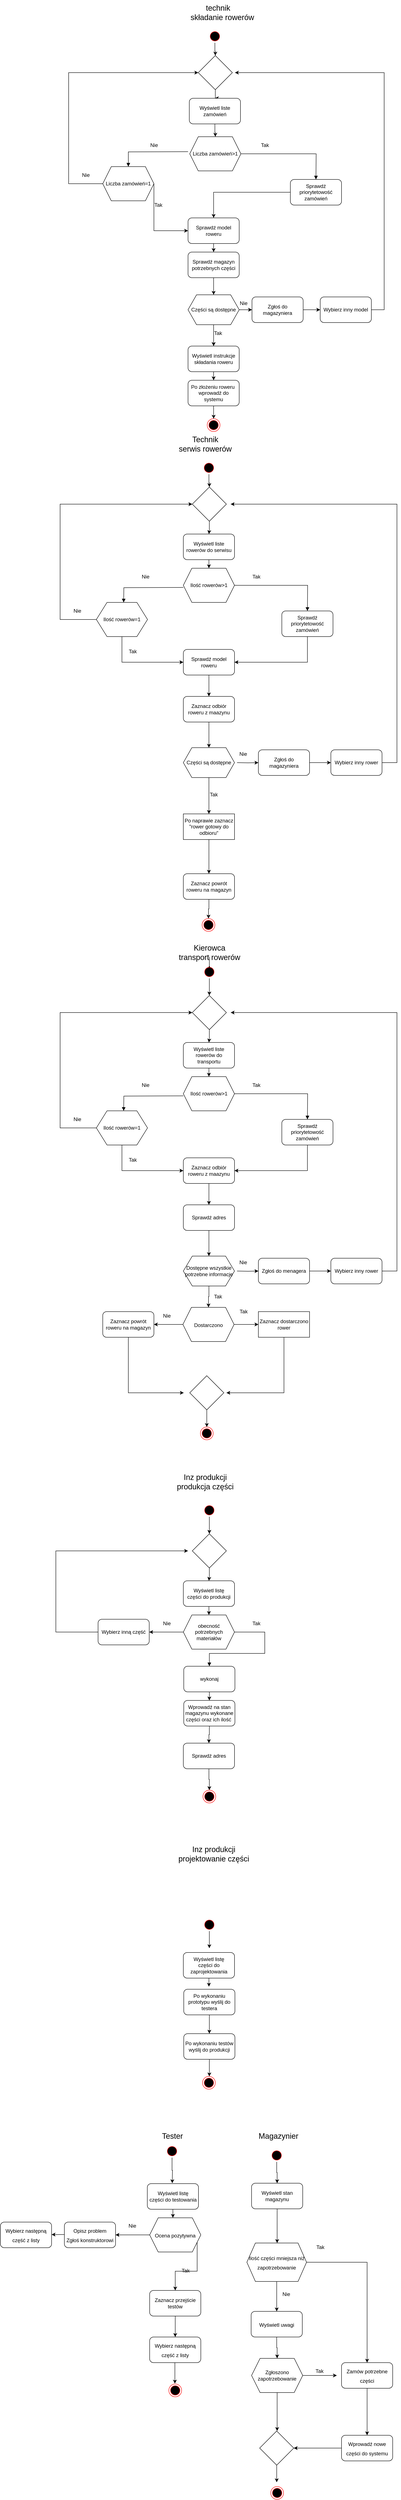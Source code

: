 <mxfile version="20.8.10" type="device"><diagram id="e-89voYU3TC_vTLR0w-W" name="Strona-1"><mxGraphModel dx="2787" dy="2006" grid="1" gridSize="10" guides="1" tooltips="1" connect="1" arrows="1" fold="1" page="1" pageScale="1" pageWidth="827" pageHeight="1169" math="0" shadow="0"><root><mxCell id="0"/><mxCell id="1" parent="0"/><mxCell id="k3LEmRbGKqwVPlbEcrxf-51" value="" style="edgeStyle=orthogonalEdgeStyle;rounded=0;orthogonalLoop=1;jettySize=auto;html=1;" parent="1" source="k3LEmRbGKqwVPlbEcrxf-1" target="k3LEmRbGKqwVPlbEcrxf-50" edge="1"><mxGeometry relative="1" as="geometry"/></mxCell><mxCell id="k3LEmRbGKqwVPlbEcrxf-1" value="" style="ellipse;html=1;shape=startState;fillColor=#000000;strokeColor=#ff0000;" parent="1" vertex="1"><mxGeometry x="398" y="90" width="30" height="30" as="geometry"/></mxCell><mxCell id="k3LEmRbGKqwVPlbEcrxf-4" value="Liczba zamówień&amp;gt;1" style="shape=hexagon;perimeter=hexagonPerimeter2;whiteSpace=wrap;html=1;fixedSize=1;" parent="1" vertex="1"><mxGeometry x="354" y="340" width="120" height="80" as="geometry"/></mxCell><mxCell id="k3LEmRbGKqwVPlbEcrxf-7" value="Tak" style="text;html=1;align=center;verticalAlign=middle;resizable=0;points=[];autosize=1;strokeColor=none;fillColor=none;" parent="1" vertex="1"><mxGeometry x="510" y="345" width="40" height="30" as="geometry"/></mxCell><mxCell id="k3LEmRbGKqwVPlbEcrxf-10" value="Nie" style="text;html=1;align=center;verticalAlign=middle;resizable=0;points=[];autosize=1;strokeColor=none;fillColor=none;" parent="1" vertex="1"><mxGeometry x="250" y="345" width="40" height="30" as="geometry"/></mxCell><mxCell id="k3LEmRbGKqwVPlbEcrxf-12" value="" style="endArrow=block;endFill=1;html=1;edgeStyle=orthogonalEdgeStyle;align=left;verticalAlign=top;rounded=0;exitX=1;exitY=0.5;exitDx=0;exitDy=0;" parent="1" source="k3LEmRbGKqwVPlbEcrxf-4" edge="1"><mxGeometry x="-1" relative="1" as="geometry"><mxPoint x="530" y="390" as="sourcePoint"/><mxPoint x="650" y="440" as="targetPoint"/></mxGeometry></mxCell><mxCell id="k3LEmRbGKqwVPlbEcrxf-14" value="" style="endArrow=block;endFill=1;html=1;edgeStyle=orthogonalEdgeStyle;align=left;verticalAlign=top;rounded=0;" parent="1" target="k3LEmRbGKqwVPlbEcrxf-26" edge="1"><mxGeometry x="-1" relative="1" as="geometry"><mxPoint x="350" y="375" as="sourcePoint"/><mxPoint x="200" y="420" as="targetPoint"/></mxGeometry></mxCell><mxCell id="k3LEmRbGKqwVPlbEcrxf-22" value="" style="edgeStyle=orthogonalEdgeStyle;rounded=0;orthogonalLoop=1;jettySize=auto;html=1;" parent="1" source="k3LEmRbGKqwVPlbEcrxf-16" target="k3LEmRbGKqwVPlbEcrxf-21" edge="1"><mxGeometry relative="1" as="geometry"/></mxCell><mxCell id="k3LEmRbGKqwVPlbEcrxf-16" value="Sprawdź priorytetowość zamówień" style="rounded=1;whiteSpace=wrap;html=1;" parent="1" vertex="1"><mxGeometry x="590" y="440" width="120" height="60" as="geometry"/></mxCell><mxCell id="k3LEmRbGKqwVPlbEcrxf-23" value="" style="edgeStyle=orthogonalEdgeStyle;rounded=0;orthogonalLoop=1;jettySize=auto;html=1;" parent="1" source="k3LEmRbGKqwVPlbEcrxf-21" edge="1"><mxGeometry relative="1" as="geometry"><mxPoint x="410.059" y="610" as="targetPoint"/></mxGeometry></mxCell><mxCell id="k3LEmRbGKqwVPlbEcrxf-21" value="Sprawdź model roweru" style="whiteSpace=wrap;html=1;rounded=1;" parent="1" vertex="1"><mxGeometry x="350" y="530" width="120" height="60" as="geometry"/></mxCell><mxCell id="k3LEmRbGKqwVPlbEcrxf-27" value="" style="edgeStyle=orthogonalEdgeStyle;rounded=0;orthogonalLoop=1;jettySize=auto;html=1;entryX=0;entryY=0.5;entryDx=0;entryDy=0;" parent="1" source="k3LEmRbGKqwVPlbEcrxf-26" target="k3LEmRbGKqwVPlbEcrxf-21" edge="1"><mxGeometry relative="1" as="geometry"><mxPoint x="310" y="500" as="targetPoint"/><Array as="points"><mxPoint x="270" y="560"/></Array></mxGeometry></mxCell><mxCell id="k3LEmRbGKqwVPlbEcrxf-30" value="" style="edgeStyle=orthogonalEdgeStyle;rounded=0;orthogonalLoop=1;jettySize=auto;html=1;entryX=0;entryY=0.5;entryDx=0;entryDy=0;" parent="1" source="k3LEmRbGKqwVPlbEcrxf-26" target="k3LEmRbGKqwVPlbEcrxf-50" edge="1"><mxGeometry relative="1" as="geometry"><mxPoint x="380" y="130" as="targetPoint"/><Array as="points"><mxPoint x="70" y="450"/><mxPoint x="70" y="190"/></Array></mxGeometry></mxCell><mxCell id="k3LEmRbGKqwVPlbEcrxf-26" value="Liczba zamówień=1" style="shape=hexagon;perimeter=hexagonPerimeter2;whiteSpace=wrap;html=1;fixedSize=1;" parent="1" vertex="1"><mxGeometry x="150" y="410" width="120" height="80" as="geometry"/></mxCell><mxCell id="k3LEmRbGKqwVPlbEcrxf-28" value="Tak" style="text;html=1;align=center;verticalAlign=middle;resizable=0;points=[];autosize=1;strokeColor=none;fillColor=none;" parent="1" vertex="1"><mxGeometry x="260" y="485" width="40" height="30" as="geometry"/></mxCell><mxCell id="k3LEmRbGKqwVPlbEcrxf-31" value="Nie" style="text;html=1;align=center;verticalAlign=middle;resizable=0;points=[];autosize=1;strokeColor=none;fillColor=none;" parent="1" vertex="1"><mxGeometry x="90" y="415" width="40" height="30" as="geometry"/></mxCell><mxCell id="k3LEmRbGKqwVPlbEcrxf-35" value="" style="edgeStyle=orthogonalEdgeStyle;rounded=0;orthogonalLoop=1;jettySize=auto;html=1;" parent="1" source="k3LEmRbGKqwVPlbEcrxf-32" target="k3LEmRbGKqwVPlbEcrxf-34" edge="1"><mxGeometry relative="1" as="geometry"/></mxCell><mxCell id="k3LEmRbGKqwVPlbEcrxf-32" value="Wyświetl instrukcje składania roweru" style="whiteSpace=wrap;html=1;rounded=1;" parent="1" vertex="1"><mxGeometry x="350" y="830" width="120" height="60" as="geometry"/></mxCell><mxCell id="k3LEmRbGKqwVPlbEcrxf-37" value="" style="edgeStyle=orthogonalEdgeStyle;rounded=0;orthogonalLoop=1;jettySize=auto;html=1;" parent="1" source="k3LEmRbGKqwVPlbEcrxf-34" target="k3LEmRbGKqwVPlbEcrxf-36" edge="1"><mxGeometry relative="1" as="geometry"/></mxCell><mxCell id="k3LEmRbGKqwVPlbEcrxf-34" value="Po złożeniu roweru&amp;nbsp;&lt;br&gt;wprowadź do systemu" style="whiteSpace=wrap;html=1;rounded=1;" parent="1" vertex="1"><mxGeometry x="350" y="910" width="120" height="60" as="geometry"/></mxCell><mxCell id="k3LEmRbGKqwVPlbEcrxf-36" value="" style="ellipse;html=1;shape=endState;fillColor=#000000;strokeColor=#ff0000;" parent="1" vertex="1"><mxGeometry x="395" y="1000" width="30" height="30" as="geometry"/></mxCell><mxCell id="k3LEmRbGKqwVPlbEcrxf-104" value="" style="edgeStyle=orthogonalEdgeStyle;rounded=0;orthogonalLoop=1;jettySize=auto;html=1;" parent="1" source="k3LEmRbGKqwVPlbEcrxf-38" target="k3LEmRbGKqwVPlbEcrxf-101" edge="1"><mxGeometry relative="1" as="geometry"/></mxCell><mxCell id="k3LEmRbGKqwVPlbEcrxf-38" value="" style="ellipse;html=1;shape=startState;fillColor=#000000;strokeColor=#ff0000;" parent="1" vertex="1"><mxGeometry x="384" y="1100" width="30" height="30" as="geometry"/></mxCell><mxCell id="k3LEmRbGKqwVPlbEcrxf-171" value="" style="edgeStyle=orthogonalEdgeStyle;rounded=0;orthogonalLoop=1;jettySize=auto;html=1;fontSize=18;" parent="1" source="k3LEmRbGKqwVPlbEcrxf-44" target="k3LEmRbGKqwVPlbEcrxf-153" edge="1"><mxGeometry relative="1" as="geometry"/></mxCell><mxCell id="k3LEmRbGKqwVPlbEcrxf-187" value="" style="edgeStyle=orthogonalEdgeStyle;rounded=0;orthogonalLoop=1;jettySize=auto;html=1;fontSize=12;" parent="1" source="k3LEmRbGKqwVPlbEcrxf-44" target="k3LEmRbGKqwVPlbEcrxf-136" edge="1"><mxGeometry relative="1" as="geometry"/></mxCell><mxCell id="k3LEmRbGKqwVPlbEcrxf-44" value="" style="ellipse;html=1;shape=startState;fillColor=#000000;strokeColor=#ff0000;" parent="1" vertex="1"><mxGeometry x="385" y="2280" width="30" height="30" as="geometry"/></mxCell><mxCell id="k3LEmRbGKqwVPlbEcrxf-85" value="" style="edgeStyle=orthogonalEdgeStyle;rounded=0;orthogonalLoop=1;jettySize=auto;html=1;" parent="1" source="k3LEmRbGKqwVPlbEcrxf-46" target="k3LEmRbGKqwVPlbEcrxf-78" edge="1"><mxGeometry relative="1" as="geometry"/></mxCell><mxCell id="k3LEmRbGKqwVPlbEcrxf-46" value="Wyświetl liste rowerów do serwisu" style="rounded=1;whiteSpace=wrap;html=1;" parent="1" vertex="1"><mxGeometry x="339" y="1270" width="120" height="60" as="geometry"/></mxCell><mxCell id="k3LEmRbGKqwVPlbEcrxf-64" value="" style="edgeStyle=orthogonalEdgeStyle;rounded=0;orthogonalLoop=1;jettySize=auto;html=1;entryX=0.5;entryY=0;entryDx=0;entryDy=0;" parent="1" source="k3LEmRbGKqwVPlbEcrxf-49" target="k3LEmRbGKqwVPlbEcrxf-32" edge="1"><mxGeometry relative="1" as="geometry"><mxPoint x="270" y="725" as="targetPoint"/></mxGeometry></mxCell><mxCell id="k3LEmRbGKqwVPlbEcrxf-67" value="" style="edgeStyle=orthogonalEdgeStyle;rounded=0;orthogonalLoop=1;jettySize=auto;html=1;" parent="1" source="k3LEmRbGKqwVPlbEcrxf-49" target="k3LEmRbGKqwVPlbEcrxf-32" edge="1"><mxGeometry relative="1" as="geometry"/></mxCell><mxCell id="k3LEmRbGKqwVPlbEcrxf-72" value="" style="edgeStyle=orthogonalEdgeStyle;rounded=0;orthogonalLoop=1;jettySize=auto;html=1;" parent="1" source="k3LEmRbGKqwVPlbEcrxf-49" target="k3LEmRbGKqwVPlbEcrxf-71" edge="1"><mxGeometry relative="1" as="geometry"/></mxCell><mxCell id="k3LEmRbGKqwVPlbEcrxf-49" value="Części są dostępne" style="shape=hexagon;perimeter=hexagonPerimeter2;whiteSpace=wrap;html=1;fixedSize=1;" parent="1" vertex="1"><mxGeometry x="350" y="710" width="120" height="70" as="geometry"/></mxCell><mxCell id="k3LEmRbGKqwVPlbEcrxf-54" value="" style="edgeStyle=orthogonalEdgeStyle;rounded=0;orthogonalLoop=1;jettySize=auto;html=1;" parent="1" source="k3LEmRbGKqwVPlbEcrxf-50" target="k3LEmRbGKqwVPlbEcrxf-53" edge="1"><mxGeometry relative="1" as="geometry"/></mxCell><mxCell id="k3LEmRbGKqwVPlbEcrxf-50" value="" style="rhombus;whiteSpace=wrap;html=1;" parent="1" vertex="1"><mxGeometry x="374" y="150" width="80" height="80" as="geometry"/></mxCell><mxCell id="k3LEmRbGKqwVPlbEcrxf-55" value="" style="edgeStyle=orthogonalEdgeStyle;rounded=0;orthogonalLoop=1;jettySize=auto;html=1;" parent="1" source="k3LEmRbGKqwVPlbEcrxf-53" target="k3LEmRbGKqwVPlbEcrxf-4" edge="1"><mxGeometry relative="1" as="geometry"/></mxCell><mxCell id="k3LEmRbGKqwVPlbEcrxf-53" value="Wyświetl liste zamówień" style="rounded=1;whiteSpace=wrap;html=1;" parent="1" vertex="1"><mxGeometry x="353" y="250" width="120" height="60" as="geometry"/></mxCell><mxCell id="k3LEmRbGKqwVPlbEcrxf-60" value="" style="edgeStyle=orthogonalEdgeStyle;rounded=0;orthogonalLoop=1;jettySize=auto;html=1;" parent="1" source="k3LEmRbGKqwVPlbEcrxf-59" target="k3LEmRbGKqwVPlbEcrxf-49" edge="1"><mxGeometry relative="1" as="geometry"/></mxCell><mxCell id="k3LEmRbGKqwVPlbEcrxf-59" value="Sprawdź magazyn potrzebnych części" style="rounded=1;whiteSpace=wrap;html=1;" parent="1" vertex="1"><mxGeometry x="350" y="610" width="120" height="60" as="geometry"/></mxCell><mxCell id="k3LEmRbGKqwVPlbEcrxf-68" value="Tak" style="text;html=1;align=center;verticalAlign=middle;resizable=0;points=[];autosize=1;strokeColor=none;fillColor=none;" parent="1" vertex="1"><mxGeometry x="400" y="785" width="40" height="30" as="geometry"/></mxCell><mxCell id="k3LEmRbGKqwVPlbEcrxf-75" value="" style="edgeStyle=orthogonalEdgeStyle;rounded=0;orthogonalLoop=1;jettySize=auto;html=1;" parent="1" source="k3LEmRbGKqwVPlbEcrxf-71" target="k3LEmRbGKqwVPlbEcrxf-74" edge="1"><mxGeometry relative="1" as="geometry"/></mxCell><mxCell id="k3LEmRbGKqwVPlbEcrxf-71" value="Zgłoś do magazyniera" style="rounded=1;whiteSpace=wrap;html=1;" parent="1" vertex="1"><mxGeometry x="500" y="715" width="120" height="60" as="geometry"/></mxCell><mxCell id="k3LEmRbGKqwVPlbEcrxf-77" value="" style="edgeStyle=orthogonalEdgeStyle;rounded=0;orthogonalLoop=1;jettySize=auto;html=1;" parent="1" source="k3LEmRbGKqwVPlbEcrxf-74" edge="1"><mxGeometry relative="1" as="geometry"><mxPoint x="460" y="190" as="targetPoint"/><Array as="points"><mxPoint x="810" y="745"/><mxPoint x="810" y="190"/><mxPoint x="470" y="190"/></Array></mxGeometry></mxCell><mxCell id="k3LEmRbGKqwVPlbEcrxf-74" value="Wybierz inny model" style="whiteSpace=wrap;html=1;rounded=1;" parent="1" vertex="1"><mxGeometry x="660" y="715" width="120" height="60" as="geometry"/></mxCell><mxCell id="k3LEmRbGKqwVPlbEcrxf-78" value="Ilość rowerów&amp;gt;1" style="shape=hexagon;perimeter=hexagonPerimeter2;whiteSpace=wrap;html=1;fixedSize=1;" parent="1" vertex="1"><mxGeometry x="339" y="1350" width="120" height="80" as="geometry"/></mxCell><mxCell id="k3LEmRbGKqwVPlbEcrxf-79" value="Tak" style="text;html=1;align=center;verticalAlign=middle;resizable=0;points=[];autosize=1;strokeColor=none;fillColor=none;" parent="1" vertex="1"><mxGeometry x="490" y="1355" width="40" height="30" as="geometry"/></mxCell><mxCell id="k3LEmRbGKqwVPlbEcrxf-80" value="Nie" style="text;html=1;align=center;verticalAlign=middle;resizable=0;points=[];autosize=1;strokeColor=none;fillColor=none;" parent="1" vertex="1"><mxGeometry x="230" y="1355" width="40" height="30" as="geometry"/></mxCell><mxCell id="k3LEmRbGKqwVPlbEcrxf-81" value="" style="endArrow=block;endFill=1;html=1;edgeStyle=orthogonalEdgeStyle;align=left;verticalAlign=top;rounded=0;exitX=1;exitY=0.5;exitDx=0;exitDy=0;" parent="1" source="k3LEmRbGKqwVPlbEcrxf-78" edge="1"><mxGeometry x="-1" relative="1" as="geometry"><mxPoint x="510" y="1400" as="sourcePoint"/><mxPoint x="630" y="1450" as="targetPoint"/></mxGeometry></mxCell><mxCell id="k3LEmRbGKqwVPlbEcrxf-82" value="" style="endArrow=block;endFill=1;html=1;edgeStyle=orthogonalEdgeStyle;align=left;verticalAlign=top;rounded=0;" parent="1" edge="1"><mxGeometry x="-1" relative="1" as="geometry"><mxPoint x="339" y="1395" as="sourcePoint"/><mxPoint x="199.0" y="1430" as="targetPoint"/></mxGeometry></mxCell><mxCell id="k3LEmRbGKqwVPlbEcrxf-97" value="" style="edgeStyle=orthogonalEdgeStyle;rounded=0;orthogonalLoop=1;jettySize=auto;html=1;entryX=1;entryY=0.5;entryDx=0;entryDy=0;" parent="1" source="k3LEmRbGKqwVPlbEcrxf-83" target="k3LEmRbGKqwVPlbEcrxf-93" edge="1"><mxGeometry relative="1" as="geometry"><mxPoint x="470" y="1580" as="targetPoint"/><Array as="points"><mxPoint x="630" y="1570"/><mxPoint x="459" y="1570"/></Array></mxGeometry></mxCell><mxCell id="k3LEmRbGKqwVPlbEcrxf-83" value="Sprawdź priorytetowość zamówień" style="rounded=1;whiteSpace=wrap;html=1;" parent="1" vertex="1"><mxGeometry x="570" y="1450" width="120" height="60" as="geometry"/></mxCell><mxCell id="k3LEmRbGKqwVPlbEcrxf-84" value="Tak" style="text;html=1;align=center;verticalAlign=middle;resizable=0;points=[];autosize=1;strokeColor=none;fillColor=none;" parent="1" vertex="1"><mxGeometry x="200" y="1530" width="40" height="30" as="geometry"/></mxCell><mxCell id="k3LEmRbGKqwVPlbEcrxf-122" value="" style="edgeStyle=orthogonalEdgeStyle;rounded=0;orthogonalLoop=1;jettySize=auto;html=1;" parent="1" source="k3LEmRbGKqwVPlbEcrxf-93" target="k3LEmRbGKqwVPlbEcrxf-121" edge="1"><mxGeometry relative="1" as="geometry"/></mxCell><mxCell id="k3LEmRbGKqwVPlbEcrxf-93" value="Sprawdź model roweru" style="whiteSpace=wrap;html=1;rounded=1;" parent="1" vertex="1"><mxGeometry x="339" y="1540" width="120" height="60" as="geometry"/></mxCell><mxCell id="k3LEmRbGKqwVPlbEcrxf-107" value="" style="edgeStyle=orthogonalEdgeStyle;rounded=0;orthogonalLoop=1;jettySize=auto;html=1;entryX=0;entryY=0.5;entryDx=0;entryDy=0;" parent="1" source="k3LEmRbGKqwVPlbEcrxf-94" target="k3LEmRbGKqwVPlbEcrxf-101" edge="1"><mxGeometry relative="1" as="geometry"><mxPoint x="260" y="1140" as="targetPoint"/><Array as="points"><mxPoint x="50" y="1470"/><mxPoint x="50" y="1200"/></Array></mxGeometry></mxCell><mxCell id="k3LEmRbGKqwVPlbEcrxf-109" value="" style="edgeStyle=orthogonalEdgeStyle;rounded=0;orthogonalLoop=1;jettySize=auto;html=1;entryX=0;entryY=0.5;entryDx=0;entryDy=0;" parent="1" source="k3LEmRbGKqwVPlbEcrxf-94" target="k3LEmRbGKqwVPlbEcrxf-93" edge="1"><mxGeometry relative="1" as="geometry"><mxPoint x="195" y="1590" as="targetPoint"/><Array as="points"><mxPoint x="195" y="1570"/></Array></mxGeometry></mxCell><mxCell id="k3LEmRbGKqwVPlbEcrxf-94" value="Ilość rowerów=1" style="shape=hexagon;perimeter=hexagonPerimeter2;whiteSpace=wrap;html=1;fixedSize=1;size=25;" parent="1" vertex="1"><mxGeometry x="135" y="1430" width="120" height="80" as="geometry"/></mxCell><mxCell id="k3LEmRbGKqwVPlbEcrxf-105" value="" style="edgeStyle=orthogonalEdgeStyle;rounded=0;orthogonalLoop=1;jettySize=auto;html=1;" parent="1" source="k3LEmRbGKqwVPlbEcrxf-101" edge="1"><mxGeometry relative="1" as="geometry"><mxPoint x="399" y="1270" as="targetPoint"/></mxGeometry></mxCell><mxCell id="k3LEmRbGKqwVPlbEcrxf-101" value="" style="rhombus;whiteSpace=wrap;html=1;" parent="1" vertex="1"><mxGeometry x="360" y="1160" width="80" height="80" as="geometry"/></mxCell><mxCell id="k3LEmRbGKqwVPlbEcrxf-110" value="Nie" style="text;html=1;align=center;verticalAlign=middle;resizable=0;points=[];autosize=1;strokeColor=none;fillColor=none;" parent="1" vertex="1"><mxGeometry x="70" y="1435" width="40" height="30" as="geometry"/></mxCell><mxCell id="k3LEmRbGKqwVPlbEcrxf-111" value="" style="edgeStyle=orthogonalEdgeStyle;rounded=0;orthogonalLoop=1;jettySize=auto;html=1;" parent="1" target="k3LEmRbGKqwVPlbEcrxf-114" edge="1"><mxGeometry relative="1" as="geometry"><mxPoint x="465" y="1805" as="sourcePoint"/></mxGeometry></mxCell><mxCell id="k3LEmRbGKqwVPlbEcrxf-125" value="" style="edgeStyle=orthogonalEdgeStyle;rounded=0;orthogonalLoop=1;jettySize=auto;html=1;" parent="1" source="k3LEmRbGKqwVPlbEcrxf-112" target="k3LEmRbGKqwVPlbEcrxf-124" edge="1"><mxGeometry relative="1" as="geometry"/></mxCell><mxCell id="k3LEmRbGKqwVPlbEcrxf-112" value="Części są dostępne" style="shape=hexagon;perimeter=hexagonPerimeter2;whiteSpace=wrap;html=1;fixedSize=1;" parent="1" vertex="1"><mxGeometry x="339" y="1770" width="120" height="70" as="geometry"/></mxCell><mxCell id="k3LEmRbGKqwVPlbEcrxf-113" value="" style="edgeStyle=orthogonalEdgeStyle;rounded=0;orthogonalLoop=1;jettySize=auto;html=1;" parent="1" source="k3LEmRbGKqwVPlbEcrxf-114" target="k3LEmRbGKqwVPlbEcrxf-115" edge="1"><mxGeometry relative="1" as="geometry"/></mxCell><mxCell id="k3LEmRbGKqwVPlbEcrxf-114" value="Zgłoś do magazyniera" style="rounded=1;whiteSpace=wrap;html=1;" parent="1" vertex="1"><mxGeometry x="515" y="1775" width="120" height="60" as="geometry"/></mxCell><mxCell id="k3LEmRbGKqwVPlbEcrxf-120" value="" style="edgeStyle=orthogonalEdgeStyle;rounded=0;orthogonalLoop=1;jettySize=auto;html=1;" parent="1" source="k3LEmRbGKqwVPlbEcrxf-115" edge="1"><mxGeometry relative="1" as="geometry"><mxPoint x="450" y="1200" as="targetPoint"/><Array as="points"><mxPoint x="840" y="1805"/><mxPoint x="840" y="1200"/></Array></mxGeometry></mxCell><mxCell id="k3LEmRbGKqwVPlbEcrxf-115" value="Wybierz inny rower" style="whiteSpace=wrap;html=1;rounded=1;" parent="1" vertex="1"><mxGeometry x="685" y="1775" width="120" height="60" as="geometry"/></mxCell><mxCell id="k3LEmRbGKqwVPlbEcrxf-117" value="Nie" style="text;html=1;align=center;verticalAlign=middle;resizable=0;points=[];autosize=1;strokeColor=none;fillColor=none;" parent="1" vertex="1"><mxGeometry x="460" y="715" width="40" height="30" as="geometry"/></mxCell><mxCell id="k3LEmRbGKqwVPlbEcrxf-118" value="Nie" style="text;html=1;align=center;verticalAlign=middle;resizable=0;points=[];autosize=1;strokeColor=none;fillColor=none;" parent="1" vertex="1"><mxGeometry x="459" y="1770" width="40" height="30" as="geometry"/></mxCell><mxCell id="k3LEmRbGKqwVPlbEcrxf-123" value="" style="edgeStyle=orthogonalEdgeStyle;rounded=0;orthogonalLoop=1;jettySize=auto;html=1;" parent="1" source="k3LEmRbGKqwVPlbEcrxf-121" target="k3LEmRbGKqwVPlbEcrxf-112" edge="1"><mxGeometry relative="1" as="geometry"/></mxCell><mxCell id="k3LEmRbGKqwVPlbEcrxf-121" value="Zaznacz odbiór roweru z maazynu" style="rounded=1;whiteSpace=wrap;html=1;" parent="1" vertex="1"><mxGeometry x="339" y="1650" width="120" height="60" as="geometry"/></mxCell><mxCell id="k3LEmRbGKqwVPlbEcrxf-128" value="" style="edgeStyle=orthogonalEdgeStyle;rounded=0;orthogonalLoop=1;jettySize=auto;html=1;" parent="1" source="k3LEmRbGKqwVPlbEcrxf-124" target="k3LEmRbGKqwVPlbEcrxf-127" edge="1"><mxGeometry relative="1" as="geometry"/></mxCell><mxCell id="k3LEmRbGKqwVPlbEcrxf-124" value="Po naprawie zaznacz &quot;rower gotowy do odbioru&quot;" style="whiteSpace=wrap;html=1;" parent="1" vertex="1"><mxGeometry x="339" y="1925" width="120" height="60" as="geometry"/></mxCell><mxCell id="k3LEmRbGKqwVPlbEcrxf-126" value="Tak" style="text;html=1;align=center;verticalAlign=middle;resizable=0;points=[];autosize=1;strokeColor=none;fillColor=none;" parent="1" vertex="1"><mxGeometry x="390" y="1865" width="40" height="30" as="geometry"/></mxCell><mxCell id="k3LEmRbGKqwVPlbEcrxf-131" value="" style="edgeStyle=orthogonalEdgeStyle;rounded=0;orthogonalLoop=1;jettySize=auto;html=1;" parent="1" source="k3LEmRbGKqwVPlbEcrxf-127" target="k3LEmRbGKqwVPlbEcrxf-129" edge="1"><mxGeometry relative="1" as="geometry"/></mxCell><mxCell id="k3LEmRbGKqwVPlbEcrxf-127" value="Zaznacz powrót roweru na magazyn" style="rounded=1;whiteSpace=wrap;html=1;" parent="1" vertex="1"><mxGeometry x="339" y="2065" width="120" height="60" as="geometry"/></mxCell><mxCell id="k3LEmRbGKqwVPlbEcrxf-129" value="" style="ellipse;html=1;shape=endState;fillColor=#000000;strokeColor=#ff0000;" parent="1" vertex="1"><mxGeometry x="383" y="2170" width="30" height="30" as="geometry"/></mxCell><mxCell id="k3LEmRbGKqwVPlbEcrxf-134" value="&lt;font style=&quot;font-size: 18px;&quot;&gt;Technik&lt;br&gt;serwis rowerów&lt;br&gt;&lt;/font&gt;" style="text;html=1;align=center;verticalAlign=middle;resizable=0;points=[];autosize=1;strokeColor=none;fillColor=none;" parent="1" vertex="1"><mxGeometry x="315" y="1030" width="150" height="60" as="geometry"/></mxCell><mxCell id="k3LEmRbGKqwVPlbEcrxf-135" value="&lt;div&gt;technik&lt;/div&gt;&lt;div&gt;&lt;span style=&quot;&quot;&gt;&#9;&#9;&lt;/span&gt;&amp;nbsp; &amp;nbsp; składanie rowerów&lt;/div&gt;" style="text;html=1;align=center;verticalAlign=middle;resizable=0;points=[];autosize=1;strokeColor=none;fillColor=none;fontSize=18;" parent="1" vertex="1"><mxGeometry x="325" y="20" width="190" height="60" as="geometry"/></mxCell><mxCell id="k3LEmRbGKqwVPlbEcrxf-136" value="Kierowca&lt;br&gt;transport rowerów" style="text;html=1;align=center;verticalAlign=middle;resizable=0;points=[];autosize=1;strokeColor=none;fillColor=none;fontSize=18;" parent="1" vertex="1"><mxGeometry x="315" y="2220" width="170" height="60" as="geometry"/></mxCell><mxCell id="k3LEmRbGKqwVPlbEcrxf-137" value="" style="edgeStyle=orthogonalEdgeStyle;rounded=0;orthogonalLoop=1;jettySize=auto;html=1;" parent="1" source="k3LEmRbGKqwVPlbEcrxf-138" target="k3LEmRbGKqwVPlbEcrxf-139" edge="1"><mxGeometry relative="1" as="geometry"/></mxCell><mxCell id="k3LEmRbGKqwVPlbEcrxf-138" value="Wyświetl liste rowerów do transportu" style="rounded=1;whiteSpace=wrap;html=1;" parent="1" vertex="1"><mxGeometry x="339" y="2460" width="120" height="60" as="geometry"/></mxCell><mxCell id="k3LEmRbGKqwVPlbEcrxf-139" value="Ilość rowerów&amp;gt;1" style="shape=hexagon;perimeter=hexagonPerimeter2;whiteSpace=wrap;html=1;fixedSize=1;" parent="1" vertex="1"><mxGeometry x="339" y="2540" width="120" height="80" as="geometry"/></mxCell><mxCell id="k3LEmRbGKqwVPlbEcrxf-140" value="Tak" style="text;html=1;align=center;verticalAlign=middle;resizable=0;points=[];autosize=1;strokeColor=none;fillColor=none;" parent="1" vertex="1"><mxGeometry x="490" y="2545" width="40" height="30" as="geometry"/></mxCell><mxCell id="k3LEmRbGKqwVPlbEcrxf-141" value="Nie" style="text;html=1;align=center;verticalAlign=middle;resizable=0;points=[];autosize=1;strokeColor=none;fillColor=none;" parent="1" vertex="1"><mxGeometry x="230" y="2545" width="40" height="30" as="geometry"/></mxCell><mxCell id="k3LEmRbGKqwVPlbEcrxf-142" value="" style="endArrow=block;endFill=1;html=1;edgeStyle=orthogonalEdgeStyle;align=left;verticalAlign=top;rounded=0;exitX=1;exitY=0.5;exitDx=0;exitDy=0;" parent="1" source="k3LEmRbGKqwVPlbEcrxf-139" edge="1"><mxGeometry x="-1" relative="1" as="geometry"><mxPoint x="510" y="2590" as="sourcePoint"/><mxPoint x="630" y="2640" as="targetPoint"/></mxGeometry></mxCell><mxCell id="k3LEmRbGKqwVPlbEcrxf-143" value="" style="endArrow=block;endFill=1;html=1;edgeStyle=orthogonalEdgeStyle;align=left;verticalAlign=top;rounded=0;" parent="1" edge="1"><mxGeometry x="-1" relative="1" as="geometry"><mxPoint x="339" y="2585" as="sourcePoint"/><mxPoint x="199.0" y="2620" as="targetPoint"/></mxGeometry></mxCell><mxCell id="k3LEmRbGKqwVPlbEcrxf-144" value="" style="edgeStyle=orthogonalEdgeStyle;rounded=0;orthogonalLoop=1;jettySize=auto;html=1;entryX=1;entryY=0.5;entryDx=0;entryDy=0;" parent="1" source="k3LEmRbGKqwVPlbEcrxf-145" target="k3LEmRbGKqwVPlbEcrxf-148" edge="1"><mxGeometry relative="1" as="geometry"><mxPoint x="470" y="2770" as="targetPoint"/><Array as="points"><mxPoint x="630" y="2760"/><mxPoint x="459" y="2760"/></Array></mxGeometry></mxCell><mxCell id="k3LEmRbGKqwVPlbEcrxf-145" value="Sprawdź priorytetowość zamówień" style="rounded=1;whiteSpace=wrap;html=1;" parent="1" vertex="1"><mxGeometry x="570" y="2640" width="120" height="60" as="geometry"/></mxCell><mxCell id="k3LEmRbGKqwVPlbEcrxf-146" value="Tak" style="text;html=1;align=center;verticalAlign=middle;resizable=0;points=[];autosize=1;strokeColor=none;fillColor=none;" parent="1" vertex="1"><mxGeometry x="200" y="2720" width="40" height="30" as="geometry"/></mxCell><mxCell id="k3LEmRbGKqwVPlbEcrxf-147" value="" style="edgeStyle=orthogonalEdgeStyle;rounded=0;orthogonalLoop=1;jettySize=auto;html=1;" parent="1" source="k3LEmRbGKqwVPlbEcrxf-148" target="k3LEmRbGKqwVPlbEcrxf-164" edge="1"><mxGeometry relative="1" as="geometry"/></mxCell><mxCell id="k3LEmRbGKqwVPlbEcrxf-148" value="Zaznacz odbiór roweru z maazynu" style="whiteSpace=wrap;html=1;rounded=1;" parent="1" vertex="1"><mxGeometry x="339" y="2730" width="120" height="60" as="geometry"/></mxCell><mxCell id="k3LEmRbGKqwVPlbEcrxf-149" value="" style="edgeStyle=orthogonalEdgeStyle;rounded=0;orthogonalLoop=1;jettySize=auto;html=1;entryX=0;entryY=0.5;entryDx=0;entryDy=0;" parent="1" source="k3LEmRbGKqwVPlbEcrxf-151" target="k3LEmRbGKqwVPlbEcrxf-153" edge="1"><mxGeometry relative="1" as="geometry"><mxPoint x="260" y="2330" as="targetPoint"/><Array as="points"><mxPoint x="50" y="2660"/><mxPoint x="50" y="2390"/></Array></mxGeometry></mxCell><mxCell id="k3LEmRbGKqwVPlbEcrxf-150" value="" style="edgeStyle=orthogonalEdgeStyle;rounded=0;orthogonalLoop=1;jettySize=auto;html=1;entryX=0;entryY=0.5;entryDx=0;entryDy=0;" parent="1" source="k3LEmRbGKqwVPlbEcrxf-151" target="k3LEmRbGKqwVPlbEcrxf-148" edge="1"><mxGeometry relative="1" as="geometry"><mxPoint x="195" y="2780" as="targetPoint"/><Array as="points"><mxPoint x="195" y="2760"/></Array></mxGeometry></mxCell><mxCell id="k3LEmRbGKqwVPlbEcrxf-151" value="Ilość rowerów=1" style="shape=hexagon;perimeter=hexagonPerimeter2;whiteSpace=wrap;html=1;fixedSize=1;size=25;" parent="1" vertex="1"><mxGeometry x="135" y="2620" width="120" height="80" as="geometry"/></mxCell><mxCell id="k3LEmRbGKqwVPlbEcrxf-152" value="" style="edgeStyle=orthogonalEdgeStyle;rounded=0;orthogonalLoop=1;jettySize=auto;html=1;" parent="1" source="k3LEmRbGKqwVPlbEcrxf-153" edge="1"><mxGeometry relative="1" as="geometry"><mxPoint x="399" y="2460" as="targetPoint"/></mxGeometry></mxCell><mxCell id="k3LEmRbGKqwVPlbEcrxf-153" value="" style="rhombus;whiteSpace=wrap;html=1;" parent="1" vertex="1"><mxGeometry x="360" y="2350" width="80" height="80" as="geometry"/></mxCell><mxCell id="k3LEmRbGKqwVPlbEcrxf-154" value="Nie" style="text;html=1;align=center;verticalAlign=middle;resizable=0;points=[];autosize=1;strokeColor=none;fillColor=none;" parent="1" vertex="1"><mxGeometry x="70" y="2625" width="40" height="30" as="geometry"/></mxCell><mxCell id="k3LEmRbGKqwVPlbEcrxf-155" value="" style="edgeStyle=orthogonalEdgeStyle;rounded=0;orthogonalLoop=1;jettySize=auto;html=1;" parent="1" target="k3LEmRbGKqwVPlbEcrxf-159" edge="1"><mxGeometry relative="1" as="geometry"><mxPoint x="465" y="2995" as="sourcePoint"/></mxGeometry></mxCell><mxCell id="k3LEmRbGKqwVPlbEcrxf-173" value="" style="edgeStyle=orthogonalEdgeStyle;rounded=0;orthogonalLoop=1;jettySize=auto;html=1;fontSize=18;" parent="1" source="k3LEmRbGKqwVPlbEcrxf-157" target="k3LEmRbGKqwVPlbEcrxf-172" edge="1"><mxGeometry relative="1" as="geometry"/></mxCell><mxCell id="k3LEmRbGKqwVPlbEcrxf-157" value="Dostępne wszystkie potrzebne informacje" style="shape=hexagon;perimeter=hexagonPerimeter2;whiteSpace=wrap;html=1;fixedSize=1;size=21;" parent="1" vertex="1"><mxGeometry x="339" y="2960" width="120" height="70" as="geometry"/></mxCell><mxCell id="k3LEmRbGKqwVPlbEcrxf-158" value="" style="edgeStyle=orthogonalEdgeStyle;rounded=0;orthogonalLoop=1;jettySize=auto;html=1;" parent="1" source="k3LEmRbGKqwVPlbEcrxf-159" target="k3LEmRbGKqwVPlbEcrxf-161" edge="1"><mxGeometry relative="1" as="geometry"/></mxCell><mxCell id="k3LEmRbGKqwVPlbEcrxf-159" value="Zgłoś do menagera" style="rounded=1;whiteSpace=wrap;html=1;" parent="1" vertex="1"><mxGeometry x="515" y="2965" width="120" height="60" as="geometry"/></mxCell><mxCell id="k3LEmRbGKqwVPlbEcrxf-160" value="" style="edgeStyle=orthogonalEdgeStyle;rounded=0;orthogonalLoop=1;jettySize=auto;html=1;" parent="1" source="k3LEmRbGKqwVPlbEcrxf-161" edge="1"><mxGeometry relative="1" as="geometry"><mxPoint x="450" y="2390" as="targetPoint"/><Array as="points"><mxPoint x="840" y="2995"/><mxPoint x="840" y="2390"/></Array></mxGeometry></mxCell><mxCell id="k3LEmRbGKqwVPlbEcrxf-161" value="Wybierz inny rower" style="whiteSpace=wrap;html=1;rounded=1;" parent="1" vertex="1"><mxGeometry x="685" y="2965" width="120" height="60" as="geometry"/></mxCell><mxCell id="k3LEmRbGKqwVPlbEcrxf-162" value="Nie" style="text;html=1;align=center;verticalAlign=middle;resizable=0;points=[];autosize=1;strokeColor=none;fillColor=none;" parent="1" vertex="1"><mxGeometry x="459" y="2960" width="40" height="30" as="geometry"/></mxCell><mxCell id="k3LEmRbGKqwVPlbEcrxf-163" value="" style="edgeStyle=orthogonalEdgeStyle;rounded=0;orthogonalLoop=1;jettySize=auto;html=1;" parent="1" source="k3LEmRbGKqwVPlbEcrxf-164" target="k3LEmRbGKqwVPlbEcrxf-157" edge="1"><mxGeometry relative="1" as="geometry"/></mxCell><mxCell id="k3LEmRbGKqwVPlbEcrxf-164" value="Sprawdź adres" style="rounded=1;whiteSpace=wrap;html=1;" parent="1" vertex="1"><mxGeometry x="339" y="2840" width="120" height="60" as="geometry"/></mxCell><mxCell id="k3LEmRbGKqwVPlbEcrxf-165" value="" style="edgeStyle=orthogonalEdgeStyle;rounded=0;orthogonalLoop=1;jettySize=auto;html=1;" parent="1" source="k3LEmRbGKqwVPlbEcrxf-166" target="k3LEmRbGKqwVPlbEcrxf-169" edge="1"><mxGeometry relative="1" as="geometry"/></mxCell><mxCell id="k3LEmRbGKqwVPlbEcrxf-182" value="" style="edgeStyle=orthogonalEdgeStyle;rounded=0;orthogonalLoop=1;jettySize=auto;html=1;fontSize=12;" parent="1" source="k3LEmRbGKqwVPlbEcrxf-166" edge="1"><mxGeometry relative="1" as="geometry"><mxPoint x="440" y="3280" as="targetPoint"/><Array as="points"><mxPoint x="575" y="3280"/></Array></mxGeometry></mxCell><mxCell id="k3LEmRbGKqwVPlbEcrxf-166" value="Zaznacz dostarczono rower" style="whiteSpace=wrap;html=1;" parent="1" vertex="1"><mxGeometry x="515" y="3090" width="120" height="60" as="geometry"/></mxCell><mxCell id="k3LEmRbGKqwVPlbEcrxf-167" value="Tak" style="text;html=1;align=center;verticalAlign=middle;resizable=0;points=[];autosize=1;strokeColor=none;fillColor=none;" parent="1" vertex="1"><mxGeometry x="400" y="3040" width="40" height="30" as="geometry"/></mxCell><mxCell id="k3LEmRbGKqwVPlbEcrxf-184" value="" style="edgeStyle=orthogonalEdgeStyle;rounded=0;orthogonalLoop=1;jettySize=auto;html=1;fontSize=12;" parent="1" source="k3LEmRbGKqwVPlbEcrxf-169" edge="1"><mxGeometry relative="1" as="geometry"><mxPoint x="340" y="3280" as="targetPoint"/><Array as="points"><mxPoint x="210" y="3280"/></Array></mxGeometry></mxCell><mxCell id="k3LEmRbGKqwVPlbEcrxf-169" value="Zaznacz powrót roweru na magazyn" style="rounded=1;whiteSpace=wrap;html=1;" parent="1" vertex="1"><mxGeometry x="150" y="3090" width="120" height="60" as="geometry"/></mxCell><mxCell id="k3LEmRbGKqwVPlbEcrxf-175" value="" style="edgeStyle=orthogonalEdgeStyle;rounded=0;orthogonalLoop=1;jettySize=auto;html=1;fontSize=12;" parent="1" source="k3LEmRbGKqwVPlbEcrxf-172" target="k3LEmRbGKqwVPlbEcrxf-166" edge="1"><mxGeometry relative="1" as="geometry"/></mxCell><mxCell id="k3LEmRbGKqwVPlbEcrxf-172" value="&lt;font style=&quot;font-size: 12px;&quot;&gt;Dostarczono&lt;/font&gt;" style="shape=hexagon;perimeter=hexagonPerimeter2;whiteSpace=wrap;html=1;fixedSize=1;fontSize=18;" parent="1" vertex="1"><mxGeometry x="338" y="3080" width="120" height="80" as="geometry"/></mxCell><mxCell id="k3LEmRbGKqwVPlbEcrxf-174" value="Nie" style="text;html=1;align=center;verticalAlign=middle;resizable=0;points=[];autosize=1;strokeColor=none;fillColor=none;fontSize=12;" parent="1" vertex="1"><mxGeometry x="280" y="3085" width="40" height="30" as="geometry"/></mxCell><mxCell id="k3LEmRbGKqwVPlbEcrxf-176" value="Tak" style="text;html=1;align=center;verticalAlign=middle;resizable=0;points=[];autosize=1;strokeColor=none;fillColor=none;fontSize=12;" parent="1" vertex="1"><mxGeometry x="460" y="3075" width="40" height="30" as="geometry"/></mxCell><mxCell id="k3LEmRbGKqwVPlbEcrxf-186" value="" style="edgeStyle=orthogonalEdgeStyle;rounded=0;orthogonalLoop=1;jettySize=auto;html=1;fontSize=12;" parent="1" source="k3LEmRbGKqwVPlbEcrxf-180" target="k3LEmRbGKqwVPlbEcrxf-185" edge="1"><mxGeometry relative="1" as="geometry"/></mxCell><mxCell id="k3LEmRbGKqwVPlbEcrxf-180" value="" style="rhombus;whiteSpace=wrap;html=1;fontSize=12;" parent="1" vertex="1"><mxGeometry x="354" y="3240" width="80" height="80" as="geometry"/></mxCell><mxCell id="k3LEmRbGKqwVPlbEcrxf-185" value="" style="ellipse;html=1;shape=endState;fillColor=#000000;strokeColor=#ff0000;" parent="1" vertex="1"><mxGeometry x="379" y="3360" width="30" height="30" as="geometry"/></mxCell><mxCell id="k3LEmRbGKqwVPlbEcrxf-188" value="" style="edgeStyle=orthogonalEdgeStyle;rounded=0;orthogonalLoop=1;jettySize=auto;html=1;fontSize=18;" parent="1" source="k3LEmRbGKqwVPlbEcrxf-189" target="k3LEmRbGKqwVPlbEcrxf-205" edge="1"><mxGeometry relative="1" as="geometry"/></mxCell><mxCell id="k3LEmRbGKqwVPlbEcrxf-189" value="" style="ellipse;html=1;shape=startState;fillColor=#000000;strokeColor=#ff0000;" parent="1" vertex="1"><mxGeometry x="385" y="3540" width="30" height="30" as="geometry"/></mxCell><mxCell id="k3LEmRbGKqwVPlbEcrxf-190" value="" style="edgeStyle=orthogonalEdgeStyle;rounded=0;orthogonalLoop=1;jettySize=auto;html=1;" parent="1" source="k3LEmRbGKqwVPlbEcrxf-191" target="k3LEmRbGKqwVPlbEcrxf-192" edge="1"><mxGeometry relative="1" as="geometry"/></mxCell><mxCell id="k3LEmRbGKqwVPlbEcrxf-191" value="Wyświetl listę&lt;br&gt;części do produkcji" style="rounded=1;whiteSpace=wrap;html=1;" parent="1" vertex="1"><mxGeometry x="339" y="3720" width="120" height="60" as="geometry"/></mxCell><mxCell id="k3LEmRbGKqwVPlbEcrxf-235" value="" style="edgeStyle=orthogonalEdgeStyle;rounded=0;orthogonalLoop=1;jettySize=auto;html=1;fontSize=18;" parent="1" source="k3LEmRbGKqwVPlbEcrxf-192" target="k3LEmRbGKqwVPlbEcrxf-234" edge="1"><mxGeometry relative="1" as="geometry"/></mxCell><mxCell id="k3LEmRbGKqwVPlbEcrxf-192" value="obecność potrzebnych materiałów" style="shape=hexagon;perimeter=hexagonPerimeter2;whiteSpace=wrap;html=1;fixedSize=1;" parent="1" vertex="1"><mxGeometry x="339" y="3800" width="120" height="80" as="geometry"/></mxCell><mxCell id="k3LEmRbGKqwVPlbEcrxf-193" value="Tak" style="text;html=1;align=center;verticalAlign=middle;resizable=0;points=[];autosize=1;strokeColor=none;fillColor=none;" parent="1" vertex="1"><mxGeometry x="490" y="3805" width="40" height="30" as="geometry"/></mxCell><mxCell id="k3LEmRbGKqwVPlbEcrxf-194" value="Nie" style="text;html=1;align=center;verticalAlign=middle;resizable=0;points=[];autosize=1;strokeColor=none;fillColor=none;" parent="1" vertex="1"><mxGeometry x="280" y="3805" width="40" height="30" as="geometry"/></mxCell><mxCell id="k3LEmRbGKqwVPlbEcrxf-195" value="" style="endArrow=block;endFill=1;html=1;edgeStyle=orthogonalEdgeStyle;align=left;verticalAlign=top;rounded=0;exitX=1;exitY=0.5;exitDx=0;exitDy=0;entryX=0.5;entryY=0;entryDx=0;entryDy=0;" parent="1" source="k3LEmRbGKqwVPlbEcrxf-192" target="k3LEmRbGKqwVPlbEcrxf-198" edge="1"><mxGeometry x="-1" relative="1" as="geometry"><mxPoint x="510" y="3850" as="sourcePoint"/><mxPoint x="630" y="3900" as="targetPoint"/><Array as="points"><mxPoint x="530" y="3840"/><mxPoint x="530" y="3890"/><mxPoint x="400" y="3890"/></Array></mxGeometry></mxCell><mxCell id="k3LEmRbGKqwVPlbEcrxf-236" value="" style="edgeStyle=orthogonalEdgeStyle;rounded=0;orthogonalLoop=1;jettySize=auto;html=1;fontSize=18;" parent="1" source="k3LEmRbGKqwVPlbEcrxf-198" target="k3LEmRbGKqwVPlbEcrxf-201" edge="1"><mxGeometry relative="1" as="geometry"/></mxCell><mxCell id="k3LEmRbGKqwVPlbEcrxf-198" value="wykonaj" style="rounded=1;whiteSpace=wrap;html=1;" parent="1" vertex="1"><mxGeometry x="340" y="3920" width="120" height="60" as="geometry"/></mxCell><mxCell id="k3LEmRbGKqwVPlbEcrxf-200" value="" style="edgeStyle=orthogonalEdgeStyle;rounded=0;orthogonalLoop=1;jettySize=auto;html=1;" parent="1" source="k3LEmRbGKqwVPlbEcrxf-201" target="k3LEmRbGKqwVPlbEcrxf-216" edge="1"><mxGeometry relative="1" as="geometry"/></mxCell><mxCell id="k3LEmRbGKqwVPlbEcrxf-201" value="Wprowadź na stan magazynu wykonane części oraz ich ilość&amp;nbsp;" style="whiteSpace=wrap;html=1;rounded=1;" parent="1" vertex="1"><mxGeometry x="340" y="4000" width="120" height="60" as="geometry"/></mxCell><mxCell id="k3LEmRbGKqwVPlbEcrxf-232" value="" style="edgeStyle=orthogonalEdgeStyle;rounded=0;orthogonalLoop=1;jettySize=auto;html=1;fontSize=18;exitX=0;exitY=0.5;exitDx=0;exitDy=0;" parent="1" source="k3LEmRbGKqwVPlbEcrxf-234" edge="1"><mxGeometry relative="1" as="geometry"><mxPoint x="140" y="3880" as="sourcePoint"/><mxPoint x="350" y="3650" as="targetPoint"/><Array as="points"><mxPoint x="40" y="3840"/><mxPoint x="40" y="3650"/></Array></mxGeometry></mxCell><mxCell id="k3LEmRbGKqwVPlbEcrxf-204" value="" style="edgeStyle=orthogonalEdgeStyle;rounded=0;orthogonalLoop=1;jettySize=auto;html=1;" parent="1" source="k3LEmRbGKqwVPlbEcrxf-205" edge="1"><mxGeometry relative="1" as="geometry"><mxPoint x="399" y="3720" as="targetPoint"/></mxGeometry></mxCell><mxCell id="k3LEmRbGKqwVPlbEcrxf-205" value="" style="rhombus;whiteSpace=wrap;html=1;" parent="1" vertex="1"><mxGeometry x="360" y="3610" width="80" height="80" as="geometry"/></mxCell><mxCell id="k3LEmRbGKqwVPlbEcrxf-241" value="" style="edgeStyle=orthogonalEdgeStyle;rounded=0;orthogonalLoop=1;jettySize=auto;html=1;fontSize=18;" parent="1" source="k3LEmRbGKqwVPlbEcrxf-216" target="k3LEmRbGKqwVPlbEcrxf-229" edge="1"><mxGeometry relative="1" as="geometry"/></mxCell><mxCell id="k3LEmRbGKqwVPlbEcrxf-216" value="Sprawdź adres" style="rounded=1;whiteSpace=wrap;html=1;" parent="1" vertex="1"><mxGeometry x="339" y="4100" width="120" height="60" as="geometry"/></mxCell><mxCell id="k3LEmRbGKqwVPlbEcrxf-229" value="" style="ellipse;html=1;shape=endState;fillColor=#000000;strokeColor=#ff0000;" parent="1" vertex="1"><mxGeometry x="385" y="4210" width="30" height="30" as="geometry"/></mxCell><mxCell id="k3LEmRbGKqwVPlbEcrxf-231" value="&lt;font style=&quot;font-size: 18px;&quot;&gt;Inz produkcji&lt;br&gt;produkcja części&lt;br&gt;&lt;br&gt;&lt;/font&gt;" style="text;html=1;align=center;verticalAlign=middle;resizable=0;points=[];autosize=1;strokeColor=none;fillColor=none;fontSize=12;" parent="1" vertex="1"><mxGeometry x="310" y="3460" width="160" height="80" as="geometry"/></mxCell><mxCell id="k3LEmRbGKqwVPlbEcrxf-234" value="Wybierz inną część" style="rounded=1;whiteSpace=wrap;html=1;" parent="1" vertex="1"><mxGeometry x="139" y="3810" width="120" height="60" as="geometry"/></mxCell><mxCell id="k3LEmRbGKqwVPlbEcrxf-242" value="" style="edgeStyle=orthogonalEdgeStyle;rounded=0;orthogonalLoop=1;jettySize=auto;html=1;fontSize=18;" parent="1" source="k3LEmRbGKqwVPlbEcrxf-243" edge="1"><mxGeometry relative="1" as="geometry"><mxPoint x="400" y="4580" as="targetPoint"/></mxGeometry></mxCell><mxCell id="k3LEmRbGKqwVPlbEcrxf-243" value="" style="ellipse;html=1;shape=startState;fillColor=#000000;strokeColor=#ff0000;" parent="1" vertex="1"><mxGeometry x="385" y="4510" width="30" height="30" as="geometry"/></mxCell><mxCell id="k3LEmRbGKqwVPlbEcrxf-244" value="" style="edgeStyle=orthogonalEdgeStyle;rounded=0;orthogonalLoop=1;jettySize=auto;html=1;" parent="1" source="k3LEmRbGKqwVPlbEcrxf-245" edge="1"><mxGeometry relative="1" as="geometry"><mxPoint x="399" y="4670" as="targetPoint"/></mxGeometry></mxCell><mxCell id="k3LEmRbGKqwVPlbEcrxf-245" value="Wyświetl listę&lt;br&gt;części do zaprojektowania" style="rounded=1;whiteSpace=wrap;html=1;" parent="1" vertex="1"><mxGeometry x="339" y="4590" width="120" height="60" as="geometry"/></mxCell><mxCell id="k3LEmRbGKqwVPlbEcrxf-251" value="" style="edgeStyle=orthogonalEdgeStyle;rounded=0;orthogonalLoop=1;jettySize=auto;html=1;fontSize=18;" parent="1" source="k3LEmRbGKqwVPlbEcrxf-252" target="k3LEmRbGKqwVPlbEcrxf-254" edge="1"><mxGeometry relative="1" as="geometry"/></mxCell><mxCell id="k3LEmRbGKqwVPlbEcrxf-252" value="Po wykonaniu prototypu wyślij do testera" style="rounded=1;whiteSpace=wrap;html=1;" parent="1" vertex="1"><mxGeometry x="340" y="4676" width="120" height="60" as="geometry"/></mxCell><mxCell id="k3LEmRbGKqwVPlbEcrxf-253" value="" style="edgeStyle=orthogonalEdgeStyle;rounded=0;orthogonalLoop=1;jettySize=auto;html=1;" parent="1" source="k3LEmRbGKqwVPlbEcrxf-254" edge="1"><mxGeometry relative="1" as="geometry"><mxPoint x="400" y="4880" as="targetPoint"/></mxGeometry></mxCell><mxCell id="k3LEmRbGKqwVPlbEcrxf-254" value="Po wykonaniu testów wyślij do produkcji" style="whiteSpace=wrap;html=1;rounded=1;" parent="1" vertex="1"><mxGeometry x="340" y="4780" width="120" height="60" as="geometry"/></mxCell><mxCell id="k3LEmRbGKqwVPlbEcrxf-260" value="" style="ellipse;html=1;shape=endState;fillColor=#000000;strokeColor=#ff0000;" parent="1" vertex="1"><mxGeometry x="384" y="4880" width="30" height="30" as="geometry"/></mxCell><mxCell id="k3LEmRbGKqwVPlbEcrxf-262" value="Inz produkcji&lt;br&gt;projektowanie części&lt;br&gt;" style="text;html=1;align=center;verticalAlign=middle;resizable=0;points=[];autosize=1;strokeColor=none;fillColor=none;fontSize=18;" parent="1" vertex="1"><mxGeometry x="315" y="4330" width="190" height="60" as="geometry"/></mxCell><mxCell id="k3LEmRbGKqwVPlbEcrxf-278" value="Tester" style="text;html=1;align=center;verticalAlign=middle;resizable=0;points=[];autosize=1;strokeColor=none;fillColor=none;fontSize=18;" parent="1" vertex="1"><mxGeometry x="277.5" y="5000" width="70" height="40" as="geometry"/></mxCell><mxCell id="k3LEmRbGKqwVPlbEcrxf-316" value="" style="edgeStyle=orthogonalEdgeStyle;rounded=0;orthogonalLoop=1;jettySize=auto;html=1;fontSize=12;" parent="1" source="k3LEmRbGKqwVPlbEcrxf-297" edge="1"><mxGeometry relative="1" as="geometry"><mxPoint x="313" y="5130" as="targetPoint"/></mxGeometry></mxCell><mxCell id="k3LEmRbGKqwVPlbEcrxf-297" value="" style="ellipse;html=1;shape=startState;fillColor=#000000;strokeColor=#ff0000;" parent="1" vertex="1"><mxGeometry x="297.5" y="5040" width="30" height="30" as="geometry"/></mxCell><mxCell id="k3LEmRbGKqwVPlbEcrxf-298" value="" style="edgeStyle=orthogonalEdgeStyle;rounded=0;orthogonalLoop=1;jettySize=auto;html=1;" parent="1" source="k3LEmRbGKqwVPlbEcrxf-299" edge="1"><mxGeometry relative="1" as="geometry"><mxPoint x="314.5" y="5211" as="targetPoint"/></mxGeometry></mxCell><mxCell id="k3LEmRbGKqwVPlbEcrxf-299" value="Wyświetl listę&lt;br&gt;części do testowania" style="rounded=1;whiteSpace=wrap;html=1;" parent="1" vertex="1"><mxGeometry x="254.5" y="5131" width="120" height="60" as="geometry"/></mxCell><mxCell id="k3LEmRbGKqwVPlbEcrxf-317" value="" style="edgeStyle=orthogonalEdgeStyle;rounded=0;orthogonalLoop=1;jettySize=auto;html=1;fontSize=12;" parent="1" source="k3LEmRbGKqwVPlbEcrxf-303" edge="1"><mxGeometry relative="1" as="geometry"><mxPoint x="320" y="5490" as="targetPoint"/></mxGeometry></mxCell><mxCell id="k3LEmRbGKqwVPlbEcrxf-303" value="Zaznacz przejście testów" style="whiteSpace=wrap;html=1;rounded=1;" parent="1" vertex="1"><mxGeometry x="260" y="5381" width="120" height="60" as="geometry"/></mxCell><mxCell id="k3LEmRbGKqwVPlbEcrxf-304" value="" style="ellipse;html=1;shape=endState;fillColor=#000000;strokeColor=#ff0000;" parent="1" vertex="1"><mxGeometry x="305" y="5600" width="30" height="30" as="geometry"/></mxCell><mxCell id="k3LEmRbGKqwVPlbEcrxf-307" value="" style="edgeStyle=orthogonalEdgeStyle;rounded=0;orthogonalLoop=1;jettySize=auto;html=1;fontSize=12;entryX=0.5;entryY=0;entryDx=0;entryDy=0;exitX=1;exitY=0.25;exitDx=0;exitDy=0;" parent="1" source="k3LEmRbGKqwVPlbEcrxf-305" target="k3LEmRbGKqwVPlbEcrxf-303" edge="1"><mxGeometry relative="1" as="geometry"><mxPoint x="460" y="5251" as="targetPoint"/></mxGeometry></mxCell><mxCell id="k3LEmRbGKqwVPlbEcrxf-310" value="" style="edgeStyle=orthogonalEdgeStyle;rounded=0;orthogonalLoop=1;jettySize=auto;html=1;fontSize=12;" parent="1" source="k3LEmRbGKqwVPlbEcrxf-305" target="k3LEmRbGKqwVPlbEcrxf-309" edge="1"><mxGeometry relative="1" as="geometry"/></mxCell><mxCell id="k3LEmRbGKqwVPlbEcrxf-305" value="&lt;font style=&quot;font-size: 12px;&quot;&gt;Ocena pozytywna&lt;/font&gt;" style="shape=hexagon;perimeter=hexagonPerimeter2;whiteSpace=wrap;html=1;fixedSize=1;fontSize=18;" parent="1" vertex="1"><mxGeometry x="260" y="5211" width="120" height="80" as="geometry"/></mxCell><mxCell id="k3LEmRbGKqwVPlbEcrxf-308" value="Tak" style="text;html=1;align=center;verticalAlign=middle;resizable=0;points=[];autosize=1;strokeColor=none;fillColor=none;fontSize=12;" parent="1" vertex="1"><mxGeometry x="324" y="5320" width="40" height="30" as="geometry"/></mxCell><mxCell id="k3LEmRbGKqwVPlbEcrxf-309" value="&lt;font style=&quot;font-size: 12px;&quot;&gt;Opisz problem&lt;br&gt;Zgłoś konstruktorowi&lt;br&gt;&lt;/font&gt;" style="rounded=1;whiteSpace=wrap;html=1;fontSize=18;" parent="1" vertex="1"><mxGeometry x="60" y="5221" width="120" height="60" as="geometry"/></mxCell><mxCell id="k3LEmRbGKqwVPlbEcrxf-321" value="" style="edgeStyle=orthogonalEdgeStyle;rounded=0;orthogonalLoop=1;jettySize=auto;html=1;fontSize=18;" parent="1" source="k3LEmRbGKqwVPlbEcrxf-318" target="k3LEmRbGKqwVPlbEcrxf-320" edge="1"><mxGeometry relative="1" as="geometry"/></mxCell><mxCell id="k3LEmRbGKqwVPlbEcrxf-318" value="" style="ellipse;html=1;shape=startState;fillColor=#000000;strokeColor=#ff0000;" parent="1" vertex="1"><mxGeometry x="543" y="5050" width="30" height="30" as="geometry"/></mxCell><mxCell id="k3LEmRbGKqwVPlbEcrxf-319" value="&amp;nbsp;&lt;font style=&quot;font-size: 18px;&quot;&gt;Magazynier&lt;/font&gt;" style="text;html=1;align=center;verticalAlign=middle;resizable=0;points=[];autosize=1;strokeColor=none;fillColor=none;fontSize=12;" parent="1" vertex="1"><mxGeometry x="500" y="5000" width="120" height="40" as="geometry"/></mxCell><mxCell id="k3LEmRbGKqwVPlbEcrxf-323" value="" style="edgeStyle=orthogonalEdgeStyle;rounded=0;orthogonalLoop=1;jettySize=auto;html=1;fontSize=18;" parent="1" source="k3LEmRbGKqwVPlbEcrxf-320" edge="1"><mxGeometry relative="1" as="geometry"><mxPoint x="559" y="5270" as="targetPoint"/></mxGeometry></mxCell><mxCell id="k3LEmRbGKqwVPlbEcrxf-320" value="Wyświetl stan magazynu" style="rounded=1;whiteSpace=wrap;html=1;" parent="1" vertex="1"><mxGeometry x="499" y="5130" width="120" height="60" as="geometry"/></mxCell><mxCell id="k3LEmRbGKqwVPlbEcrxf-326" value="" style="edgeStyle=orthogonalEdgeStyle;rounded=0;orthogonalLoop=1;jettySize=auto;html=1;fontSize=12;" parent="1" source="k3LEmRbGKqwVPlbEcrxf-324" target="k3LEmRbGKqwVPlbEcrxf-325" edge="1"><mxGeometry relative="1" as="geometry"/></mxCell><mxCell id="k3LEmRbGKqwVPlbEcrxf-329" value="" style="edgeStyle=orthogonalEdgeStyle;rounded=0;orthogonalLoop=1;jettySize=auto;html=1;fontSize=12;" parent="1" source="k3LEmRbGKqwVPlbEcrxf-324" target="k3LEmRbGKqwVPlbEcrxf-328" edge="1"><mxGeometry relative="1" as="geometry"/></mxCell><mxCell id="k3LEmRbGKqwVPlbEcrxf-324" value="&lt;font style=&quot;font-size: 12px;&quot;&gt;Ilość części mniejsza niż zapotrzebowanie&lt;/font&gt;" style="shape=hexagon;perimeter=hexagonPerimeter2;whiteSpace=wrap;html=1;fixedSize=1;fontSize=18;" parent="1" vertex="1"><mxGeometry x="488" y="5270" width="140" height="90" as="geometry"/></mxCell><mxCell id="k3LEmRbGKqwVPlbEcrxf-342" value="" style="edgeStyle=orthogonalEdgeStyle;rounded=0;orthogonalLoop=1;jettySize=auto;html=1;fontSize=12;" parent="1" source="k3LEmRbGKqwVPlbEcrxf-325" target="k3LEmRbGKqwVPlbEcrxf-341" edge="1"><mxGeometry relative="1" as="geometry"/></mxCell><mxCell id="k3LEmRbGKqwVPlbEcrxf-325" value="&lt;font style=&quot;font-size: 12px;&quot;&gt;Zamów potrzebne części&lt;/font&gt;" style="rounded=1;whiteSpace=wrap;html=1;fontSize=18;" parent="1" vertex="1"><mxGeometry x="710" y="5550" width="120" height="60" as="geometry"/></mxCell><mxCell id="k3LEmRbGKqwVPlbEcrxf-327" value="Tak" style="text;html=1;align=center;verticalAlign=middle;resizable=0;points=[];autosize=1;strokeColor=none;fillColor=none;fontSize=12;" parent="1" vertex="1"><mxGeometry x="640" y="5265" width="40" height="30" as="geometry"/></mxCell><mxCell id="k3LEmRbGKqwVPlbEcrxf-332" value="" style="edgeStyle=orthogonalEdgeStyle;rounded=0;orthogonalLoop=1;jettySize=auto;html=1;fontSize=12;" parent="1" source="k3LEmRbGKqwVPlbEcrxf-328" target="k3LEmRbGKqwVPlbEcrxf-331" edge="1"><mxGeometry relative="1" as="geometry"/></mxCell><mxCell id="k3LEmRbGKqwVPlbEcrxf-328" value="&lt;font style=&quot;font-size: 12px;&quot;&gt;Wyświetl uwagi&lt;/font&gt;" style="rounded=1;whiteSpace=wrap;html=1;fontSize=18;" parent="1" vertex="1"><mxGeometry x="498" y="5430" width="120" height="60" as="geometry"/></mxCell><mxCell id="k3LEmRbGKqwVPlbEcrxf-330" value="Nie" style="text;html=1;align=center;verticalAlign=middle;resizable=0;points=[];autosize=1;strokeColor=none;fillColor=none;fontSize=12;" parent="1" vertex="1"><mxGeometry x="560" y="5375" width="40" height="30" as="geometry"/></mxCell><mxCell id="k3LEmRbGKqwVPlbEcrxf-334" value="" style="edgeStyle=orthogonalEdgeStyle;rounded=0;orthogonalLoop=1;jettySize=auto;html=1;fontSize=12;" parent="1" source="k3LEmRbGKqwVPlbEcrxf-331" edge="1"><mxGeometry relative="1" as="geometry"><mxPoint x="699" y="5580" as="targetPoint"/></mxGeometry></mxCell><mxCell id="k3LEmRbGKqwVPlbEcrxf-339" value="" style="edgeStyle=orthogonalEdgeStyle;rounded=0;orthogonalLoop=1;jettySize=auto;html=1;fontSize=12;" parent="1" source="k3LEmRbGKqwVPlbEcrxf-331" edge="1"><mxGeometry relative="1" as="geometry"><mxPoint x="559" y="5710" as="targetPoint"/></mxGeometry></mxCell><mxCell id="k3LEmRbGKqwVPlbEcrxf-331" value="Zgłoszono zapotrzebowanie" style="shape=hexagon;perimeter=hexagonPerimeter2;whiteSpace=wrap;html=1;fixedSize=1;fontSize=12;" parent="1" vertex="1"><mxGeometry x="499" y="5540" width="120" height="80" as="geometry"/></mxCell><mxCell id="k3LEmRbGKqwVPlbEcrxf-335" value="Tak" style="text;html=1;align=center;verticalAlign=middle;resizable=0;points=[];autosize=1;strokeColor=none;fillColor=none;fontSize=12;" parent="1" vertex="1"><mxGeometry x="638" y="5555" width="40" height="30" as="geometry"/></mxCell><mxCell id="k3LEmRbGKqwVPlbEcrxf-345" value="" style="edgeStyle=orthogonalEdgeStyle;rounded=0;orthogonalLoop=1;jettySize=auto;html=1;fontSize=12;" parent="1" source="k3LEmRbGKqwVPlbEcrxf-340" edge="1"><mxGeometry relative="1" as="geometry"><mxPoint x="558" y="5830" as="targetPoint"/></mxGeometry></mxCell><mxCell id="k3LEmRbGKqwVPlbEcrxf-340" value="" style="rhombus;whiteSpace=wrap;html=1;fontSize=12;" parent="1" vertex="1"><mxGeometry x="518" y="5710" width="80" height="80" as="geometry"/></mxCell><mxCell id="k3LEmRbGKqwVPlbEcrxf-343" value="" style="edgeStyle=orthogonalEdgeStyle;rounded=0;orthogonalLoop=1;jettySize=auto;html=1;fontSize=12;" parent="1" source="k3LEmRbGKqwVPlbEcrxf-341" target="k3LEmRbGKqwVPlbEcrxf-340" edge="1"><mxGeometry relative="1" as="geometry"/></mxCell><mxCell id="k3LEmRbGKqwVPlbEcrxf-341" value="&lt;font style=&quot;font-size: 12px;&quot;&gt;Wprowadź nowe części do systemu&lt;/font&gt;" style="rounded=1;whiteSpace=wrap;html=1;fontSize=18;" parent="1" vertex="1"><mxGeometry x="710" y="5720" width="120" height="60" as="geometry"/></mxCell><mxCell id="k3LEmRbGKqwVPlbEcrxf-346" value="" style="ellipse;html=1;shape=endState;fillColor=#000000;strokeColor=#ff0000;" parent="1" vertex="1"><mxGeometry x="544" y="5840" width="30" height="30" as="geometry"/></mxCell><mxCell id="cyHqQXAiJjYKJFuMJ48n-1" value="Nie" style="text;html=1;align=center;verticalAlign=middle;resizable=0;points=[];autosize=1;strokeColor=none;fillColor=none;" parent="1" vertex="1"><mxGeometry x="199" y="5215" width="40" height="30" as="geometry"/></mxCell><mxCell id="cyHqQXAiJjYKJFuMJ48n-5" value="&lt;font style=&quot;font-size: 12px;&quot;&gt;Wybierz następną część z listy&lt;br&gt;&lt;/font&gt;" style="rounded=1;whiteSpace=wrap;html=1;fontSize=18;" parent="1" vertex="1"><mxGeometry x="-90" y="5221" width="120" height="60" as="geometry"/></mxCell><mxCell id="cyHqQXAiJjYKJFuMJ48n-7" value="" style="edgeStyle=orthogonalEdgeStyle;rounded=0;orthogonalLoop=1;jettySize=auto;html=1;fontSize=12;" parent="1" edge="1"><mxGeometry relative="1" as="geometry"><mxPoint x="60" y="5250.17" as="sourcePoint"/><mxPoint x="30" y="5250" as="targetPoint"/></mxGeometry></mxCell><mxCell id="cyHqQXAiJjYKJFuMJ48n-8" value="&lt;font style=&quot;font-size: 12px;&quot;&gt;Wybierz następną część z listy&lt;br&gt;&lt;/font&gt;" style="rounded=1;whiteSpace=wrap;html=1;fontSize=18;" parent="1" vertex="1"><mxGeometry x="260" y="5490" width="120" height="60" as="geometry"/></mxCell><mxCell id="cyHqQXAiJjYKJFuMJ48n-9" value="" style="edgeStyle=orthogonalEdgeStyle;rounded=0;orthogonalLoop=1;jettySize=auto;html=1;fontSize=12;" parent="1" edge="1"><mxGeometry relative="1" as="geometry"><mxPoint x="319.17" y="5550.0" as="sourcePoint"/><mxPoint x="319.17" y="5599" as="targetPoint"/></mxGeometry></mxCell></root></mxGraphModel></diagram></mxfile>